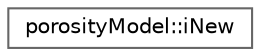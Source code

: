 digraph "Graphical Class Hierarchy"
{
 // LATEX_PDF_SIZE
  bgcolor="transparent";
  edge [fontname=Helvetica,fontsize=10,labelfontname=Helvetica,labelfontsize=10];
  node [fontname=Helvetica,fontsize=10,shape=box,height=0.2,width=0.4];
  rankdir="LR";
  Node0 [id="Node000000",label="porosityModel::iNew",height=0.2,width=0.4,color="grey40", fillcolor="white", style="filled",URL="$classFoam_1_1porosityModel_1_1iNew.html",tooltip=" "];
}
